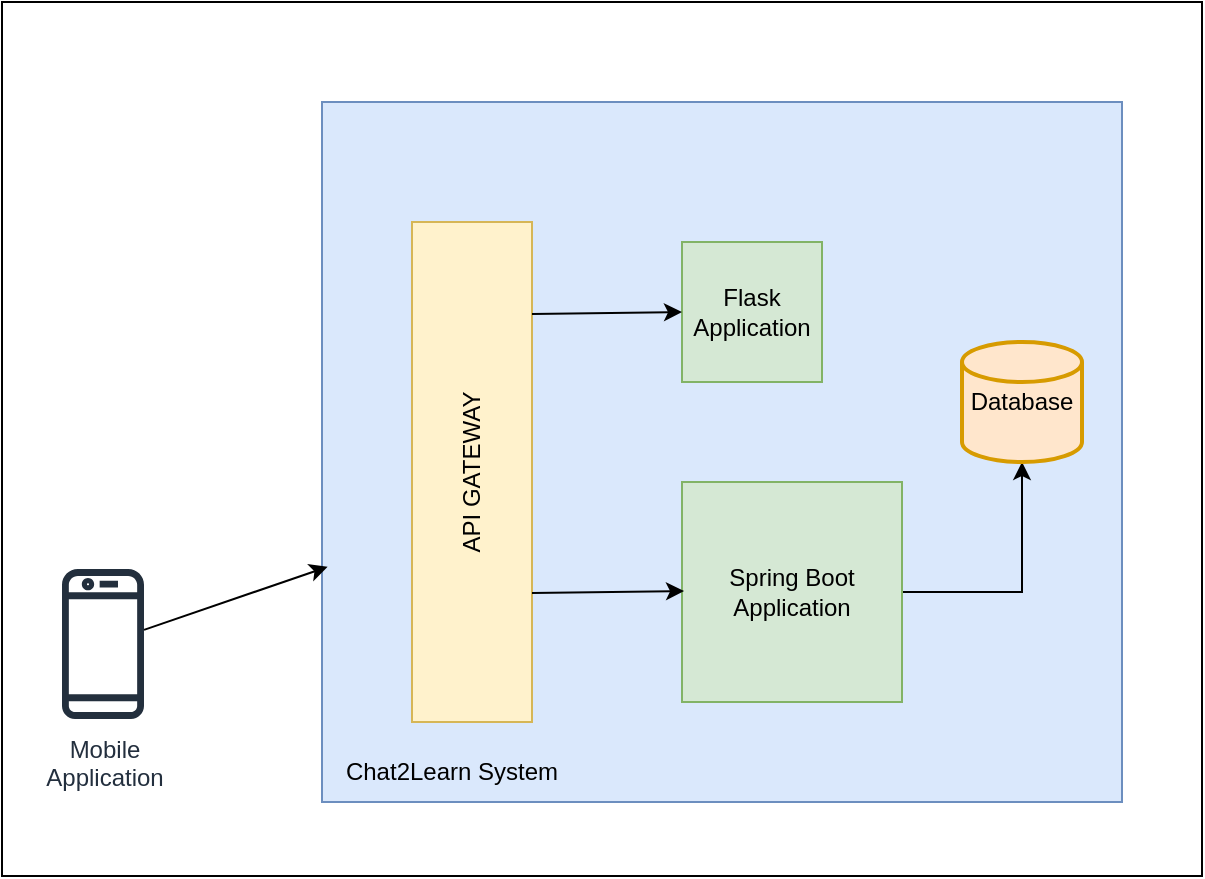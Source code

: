 <mxfile version="20.6.0"><diagram id="BX5ZmYiqv_vqixADJ4f7" name="Page-1"><mxGraphModel dx="830" dy="556" grid="1" gridSize="10" guides="1" tooltips="1" connect="1" arrows="1" fold="1" page="1" pageScale="1" pageWidth="850" pageHeight="1100" math="0" shadow="0"><root><mxCell id="0"/><mxCell id="1" parent="0"/><mxCell id="goHZZYHOZMFmFc2NTHxA-3" value="" style="whiteSpace=wrap;html=1;" vertex="1" parent="1"><mxGeometry x="220" y="100" width="600" height="437" as="geometry"/></mxCell><mxCell id="goHZZYHOZMFmFc2NTHxA-2" value="Mobile &lt;br&gt;Application" style="sketch=0;outlineConnect=0;fontColor=#232F3E;gradientColor=none;fillColor=#232F3D;strokeColor=none;dashed=0;verticalLabelPosition=bottom;verticalAlign=top;align=center;html=1;fontSize=12;fontStyle=0;aspect=fixed;pointerEvents=1;shape=mxgraph.aws4.mobile_client;" vertex="1" parent="1"><mxGeometry x="250" y="382" width="41" height="78" as="geometry"/></mxCell><mxCell id="goHZZYHOZMFmFc2NTHxA-4" value="" style="whiteSpace=wrap;html=1;fillColor=#dae8fc;strokeColor=#6c8ebf;" vertex="1" parent="1"><mxGeometry x="380" y="150" width="400" height="350" as="geometry"/></mxCell><mxCell id="goHZZYHOZMFmFc2NTHxA-6" value="" style="endArrow=classic;html=1;rounded=0;entryX=0.007;entryY=0.664;entryDx=0;entryDy=0;entryPerimeter=0;" edge="1" parent="1" source="goHZZYHOZMFmFc2NTHxA-2" target="goHZZYHOZMFmFc2NTHxA-4"><mxGeometry width="50" height="50" relative="1" as="geometry"><mxPoint x="300" y="450" as="sourcePoint"/><mxPoint x="350" y="400" as="targetPoint"/></mxGeometry></mxCell><mxCell id="goHZZYHOZMFmFc2NTHxA-10" value="API GATEWAY" style="rounded=0;whiteSpace=wrap;html=1;textDirection=ltr;verticalAlign=middle;horizontal=0;fillColor=#fff2cc;strokeColor=#d6b656;" vertex="1" parent="1"><mxGeometry x="425" y="210" width="60" height="250" as="geometry"/></mxCell><mxCell id="goHZZYHOZMFmFc2NTHxA-21" style="edgeStyle=orthogonalEdgeStyle;rounded=0;orthogonalLoop=1;jettySize=auto;html=1;" edge="1" parent="1" source="goHZZYHOZMFmFc2NTHxA-11" target="goHZZYHOZMFmFc2NTHxA-20"><mxGeometry relative="1" as="geometry"/></mxCell><mxCell id="goHZZYHOZMFmFc2NTHxA-11" value="Spring Boot Application" style="whiteSpace=wrap;html=1;aspect=fixed;fillColor=#d5e8d4;strokeColor=#82b366;" vertex="1" parent="1"><mxGeometry x="560" y="340" width="110" height="110" as="geometry"/></mxCell><mxCell id="goHZZYHOZMFmFc2NTHxA-12" value="" style="shape=image;html=1;verticalAlign=top;verticalLabelPosition=bottom;labelBackgroundColor=#ffffff;imageAspect=0;aspect=fixed;image=https://cdn2.iconfinder.com/data/icons/boxicons-logos/24/bxl-spring-boot-128.png;sketch=0;" vertex="1" parent="1"><mxGeometry x="560" y="430" width="20" height="20" as="geometry"/></mxCell><mxCell id="goHZZYHOZMFmFc2NTHxA-14" value="Flask&lt;br&gt;Application" style="whiteSpace=wrap;html=1;aspect=fixed;fillColor=#d5e8d4;strokeColor=#82b366;" vertex="1" parent="1"><mxGeometry x="560" y="220" width="70" height="70" as="geometry"/></mxCell><mxCell id="goHZZYHOZMFmFc2NTHxA-13" value="" style="shape=image;html=1;verticalAlign=top;verticalLabelPosition=bottom;labelBackgroundColor=#ffffff;imageAspect=0;aspect=fixed;image=https://cdn1.iconfinder.com/data/icons/ionicons-fill-vol-2/512/logo-python-128.png;sketch=0;fillOpacity=100;" vertex="1" parent="1"><mxGeometry x="560" y="270" width="20" height="20" as="geometry"/></mxCell><mxCell id="goHZZYHOZMFmFc2NTHxA-18" value="" style="endArrow=classic;html=1;rounded=0;entryX=0;entryY=0.5;entryDx=0;entryDy=0;exitX=1;exitY=0.184;exitDx=0;exitDy=0;exitPerimeter=0;" edge="1" parent="1" source="goHZZYHOZMFmFc2NTHxA-10" target="goHZZYHOZMFmFc2NTHxA-14"><mxGeometry width="50" height="50" relative="1" as="geometry"><mxPoint x="500" y="270" as="sourcePoint"/><mxPoint x="520" y="270" as="targetPoint"/></mxGeometry></mxCell><mxCell id="goHZZYHOZMFmFc2NTHxA-19" value="" style="endArrow=classic;html=1;rounded=0;entryX=0;entryY=0.5;entryDx=0;entryDy=0;exitX=0.983;exitY=0.224;exitDx=0;exitDy=0;exitPerimeter=0;" edge="1" parent="1"><mxGeometry width="50" height="50" relative="1" as="geometry"><mxPoint x="485" y="395.5" as="sourcePoint"/><mxPoint x="561.02" y="394.5" as="targetPoint"/></mxGeometry></mxCell><mxCell id="goHZZYHOZMFmFc2NTHxA-20" value="Database" style="strokeWidth=2;html=1;shape=mxgraph.flowchart.database;whiteSpace=wrap;sketch=0;fillColor=#ffe6cc;strokeColor=#d79b00;" vertex="1" parent="1"><mxGeometry x="700" y="270" width="60" height="60" as="geometry"/></mxCell><mxCell id="goHZZYHOZMFmFc2NTHxA-22" value="Chat2Learn System" style="text;html=1;strokeColor=none;fillColor=none;align=center;verticalAlign=middle;whiteSpace=wrap;rounded=0;sketch=0;" vertex="1" parent="1"><mxGeometry x="380" y="470" width="130" height="30" as="geometry"/></mxCell></root></mxGraphModel></diagram></mxfile>